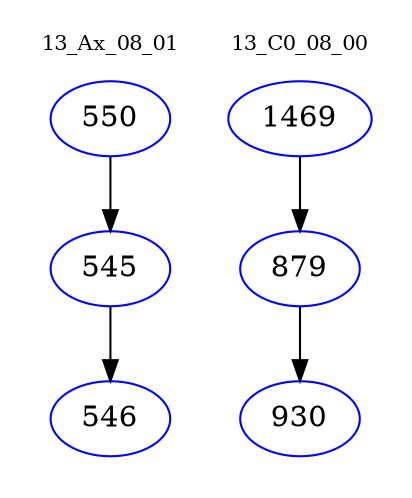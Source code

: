 digraph{
subgraph cluster_0 {
color = white
label = "13_Ax_08_01";
fontsize=10;
T0_550 [label="550", color="blue"]
T0_550 -> T0_545 [color="black"]
T0_545 [label="545", color="blue"]
T0_545 -> T0_546 [color="black"]
T0_546 [label="546", color="blue"]
}
subgraph cluster_1 {
color = white
label = "13_C0_08_00";
fontsize=10;
T1_1469 [label="1469", color="blue"]
T1_1469 -> T1_879 [color="black"]
T1_879 [label="879", color="blue"]
T1_879 -> T1_930 [color="black"]
T1_930 [label="930", color="blue"]
}
}
